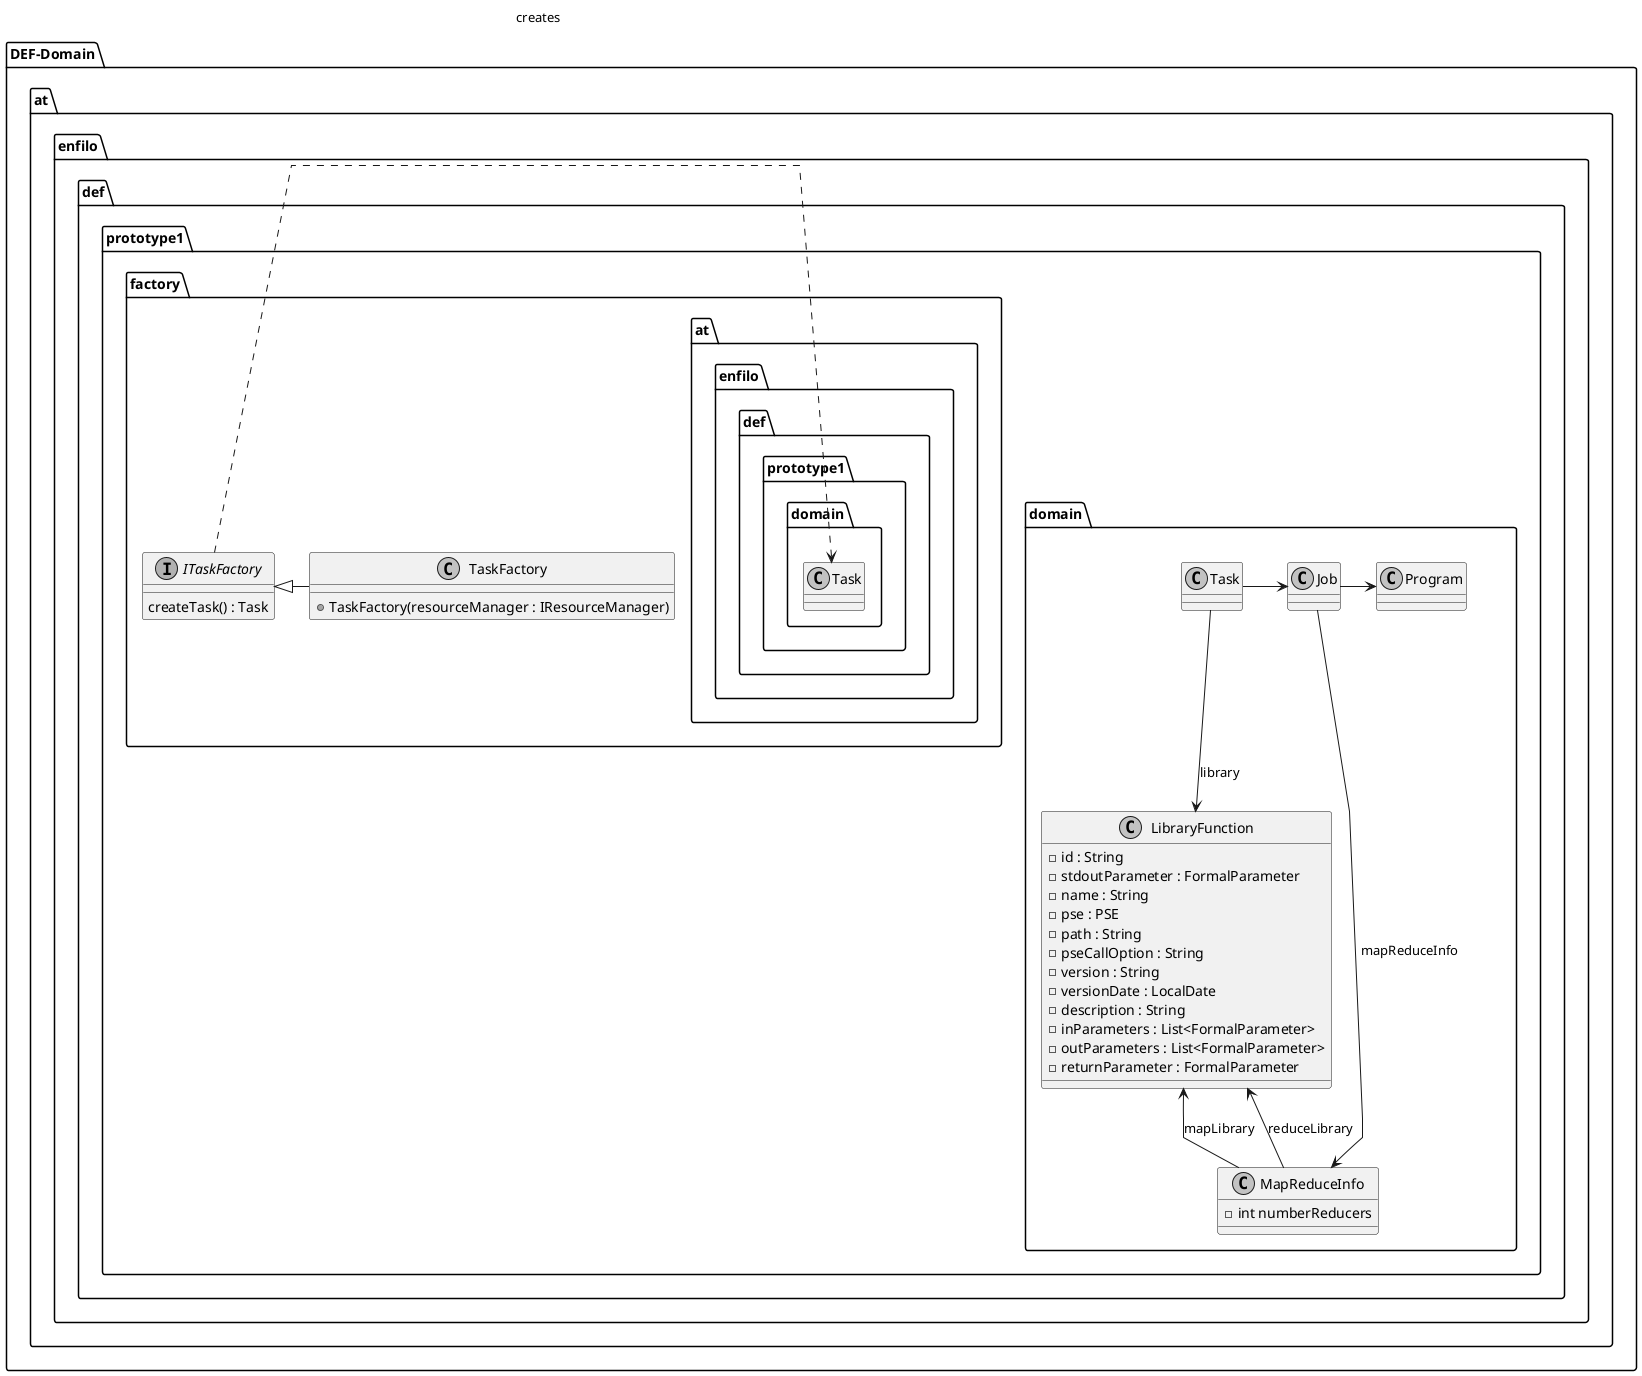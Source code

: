 @startuml

skinparam monochrome true
'skinparam style strictuml
skinparam linetype polyline

'page 1x2

package DEF-Domain {
    namespace at.enfilo.def.prototype1.domain {
        class Task

        class LibraryFunction {
            - id : String
            - stdoutParameter : FormalParameter
            - name : String
            - pse : PSE
            - path : String
            - pseCallOption : String
            - version : String
            - versionDate : LocalDate
            - description : String
            - inParameters : List<FormalParameter>
            - outParameters : List<FormalParameter>
            - returnParameter : FormalParameter
        }
        class Program
        class Job
        class MapReduceInfo {
            - int numberReducers
        }
        LibraryFunction <-- MapReduceInfo : mapLibrary
        LibraryFunction <-- MapReduceInfo : reduceLibrary
        Job -> Program
        Job --> MapReduceInfo : mapReduceInfo
        class Task

        Task -> Job
        Task --> LibraryFunction : library
    }

    namespace at.enfilo.def.prototype1.factory {
        interface ITaskFactory {
            createTask() : Task
        }
        class TaskFactory {
            + TaskFactory(resourceManager : IResourceManager)
        }
        ITaskFactory <|- TaskFactory

        ITaskFactory .> at.enfilo.def.prototype1.domain.Task : creates
    }
}

newpage
skinparam monochrome true
'skinparam style strictuml
skinparam linetype polyline

class ExecutorService {
    +invokeAll(callables : Collection<ICallable>)
}

interface ICallable {
    +call()
}

package DEF-WorkerModule {

    namespace at.enfilo.def.prototype1.workermodule {
        class DispatcherClient {
            +runTask(task : TaskDTO) : TaskResult
        }
    }
}

package DEF-MapReduce {
    namespace at.phe.def.mapreduce {

        class MapTaskCallable<TaskResult>
        class TaskCallable<TaskResult>

        class MapTaskDTO {
            -id : String
            -appTask : TaskDTO
            -mapTask : TaskDTO
            -numberPartitions : int
        }

        class PartitionHelper {
            +{static} getPartitionReferences() : List<String>
        }

        .ICallable <|-- MapTaskCallable
        .ICallable <|-- TaskCallable


        at.enfilo.def.prototype1.workermodule.DispatcherClient <-- MapTaskCallable : dispatcher

        MapTaskDTO <- MapTaskCallable : task

        at.enfilo.def.prototype1.workermodule.DispatcherClient <-- TaskCallable : dispatcher
        at.enfilo.def.prototype1.domain.Task <- TaskCallable : task
    }
}

package DEF-Dispatcher {
    namespace at.enfilo.def.prototype1.dispatcher {

        interface IJobDispatcher {
            +submitJob() : JobState
            +terminateJob() : void
            +restartJob() : Job
            +attachTask() : void
        }

        class ThreadJobDispatcher {
            - runNormalTasks() : JobState
            - runMapReduceTasks() : JobState
            - createMapTaskDTO() : MapTaskDTO
            - createReduceTask() : Task
        }
        IJobDispatcher <|-- ThreadJobDispatcher
        ThreadJobDispatcher -> at.enfilo.def.prototype1.factory.ITaskFactory
        .ExecutorService <- ThreadJobDispatcher : executorService
        ThreadJobDispatcher ..> at.phe.def.mapreduce.MapTaskDTO : creates
        ThreadJobDispatcher ..> at.phe.def.mapreduce.TaskCallable : creates
        ThreadJobDispatcher ..> at.phe.def.mapreduce.MapTaskCallable : creates
        ThreadJobDispatcher -> at.phe.def.mapreduce.PartitionHelper : partitionHelper

        class JPPFAdapter
        IJobDispatcher <|-- JPPFAdapter

        class JobDispatcherFactory {
            +{static} createJobDispatcher() : IJobDispatcher
        }

        JobDispatcherFactory ..> ThreadJobDispatcher : creates
        JobDispatcherFactory ..> JPPFAdapter : creates
    }
}

package DEF-Demo {
    namespace at.phe.def.mapreduce.demo {
        class MapReduceMain {
            +main()
        }

        MapReduceMain -> at.enfilo.def.prototype1.dispatcher.IJobDispatcher : dispatcher
        MapReduceMain -> at.enfilo.def.prototype1.domain.LibraryFunction : applicationTask
        MapReduceMain -> at.enfilo.def.prototype1.domain.LibraryFunction : mapTask
        MapReduceMain -> at.enfilo.def.prototype1.domain.LibraryFunction : reduceTask
    }
}

@enduml